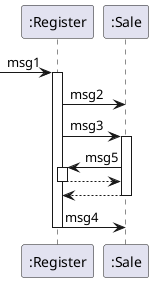 @startuml

participant ":Register" as R 
participant ":Sale" as S 
-> R: msg1
activate R
R -> S: msg2
R -> S: msg3
activate S
S -> R: msg5
activate R
R --> S
deactivate R
S --> R 
deactivate S
R -> S: msg4
deactivate R

@enduml
